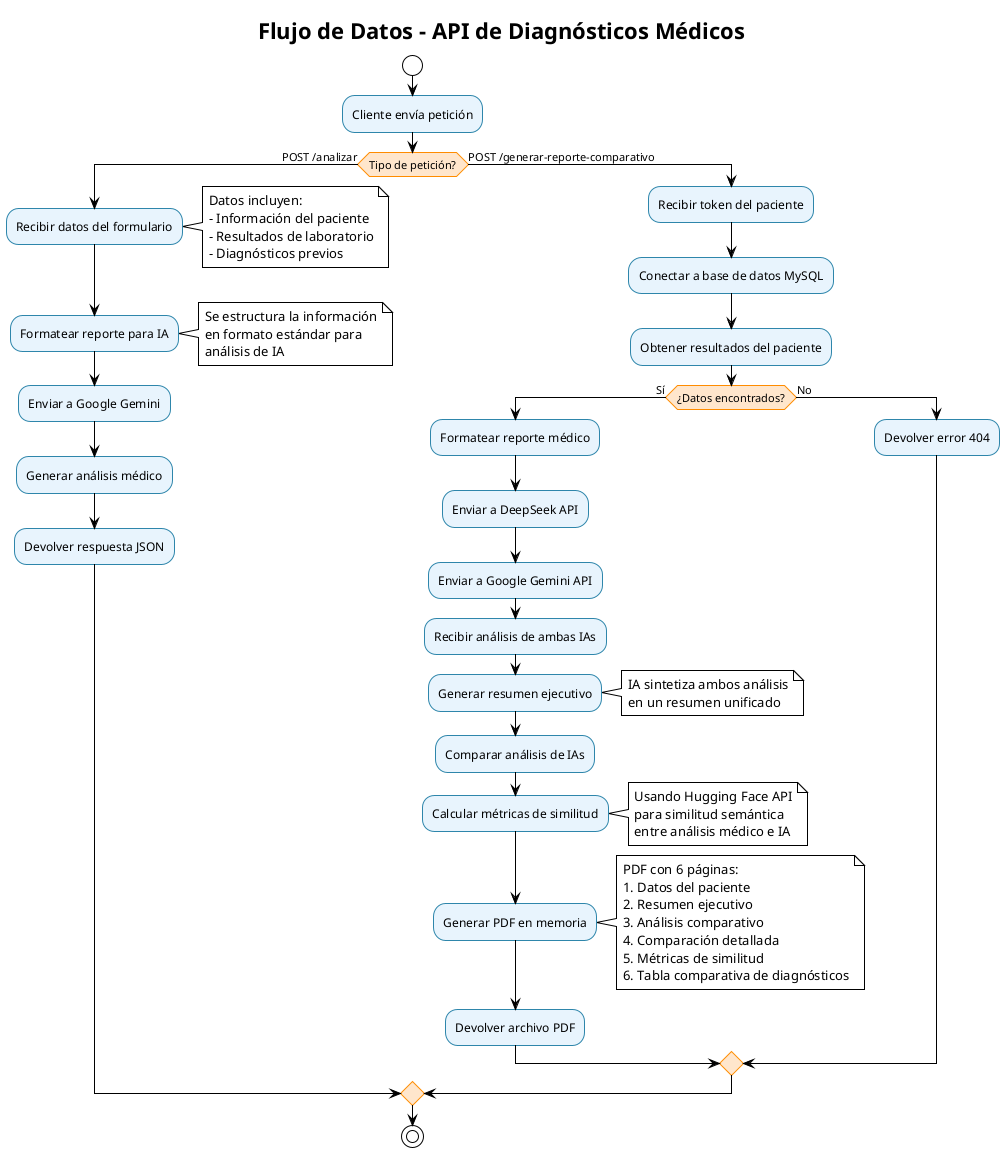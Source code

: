 @startuml Flujo de Datos del Sistema
!theme plain
skinparam backgroundColor #FFFFFF
skinparam activityBackgroundColor #E8F4FD
skinparam activityBorderColor #2E86AB
skinparam activityDiamondBackgroundColor #FFE6CC
skinparam activityDiamondBorderColor #FF8C00

title Flujo de Datos - API de Diagnósticos Médicos

start

:Cliente envía petición;

if (Tipo de petición?) then (POST /analizar)
    :Recibir datos del formulario;
    note right
        Datos incluyen:
        - Información del paciente
        - Resultados de laboratorio
        - Diagnósticos previos
    end note
    
    :Formatear reporte para IA;
    note right
        Se estructura la información
        en formato estándar para
        análisis de IA
    end note
    
    :Enviar a Google Gemini;
    :Generar análisis médico;
    :Devolver respuesta JSON;
    
else (POST /generar-reporte-comparativo)
    :Recibir token del paciente;
    :Conectar a base de datos MySQL;
    :Obtener resultados del paciente;
    
    if (¿Datos encontrados?) then (Sí)
        :Formatear reporte médico;
        :Enviar a DeepSeek API;
        :Enviar a Google Gemini API;
        :Recibir análisis de ambas IAs;
        
        :Generar resumen ejecutivo;
        note right
            IA sintetiza ambos análisis
            en un resumen unificado
        end note
        
        :Comparar análisis de IAs;
        :Calcular métricas de similitud;
        note right
            Usando Hugging Face API
            para similitud semántica
            entre análisis médico e IA
        end note
        
        :Generar PDF en memoria;
        note right
            PDF con 6 páginas:
            1. Datos del paciente
            2. Resumen ejecutivo
            3. Análisis comparativo
            4. Comparación detallada
            5. Métricas de similitud
            6. Tabla comparativa de diagnósticos
        end note
        
        :Devolver archivo PDF;
        
    else (No)
        :Devolver error 404;
    endif
endif

stop

@enduml
